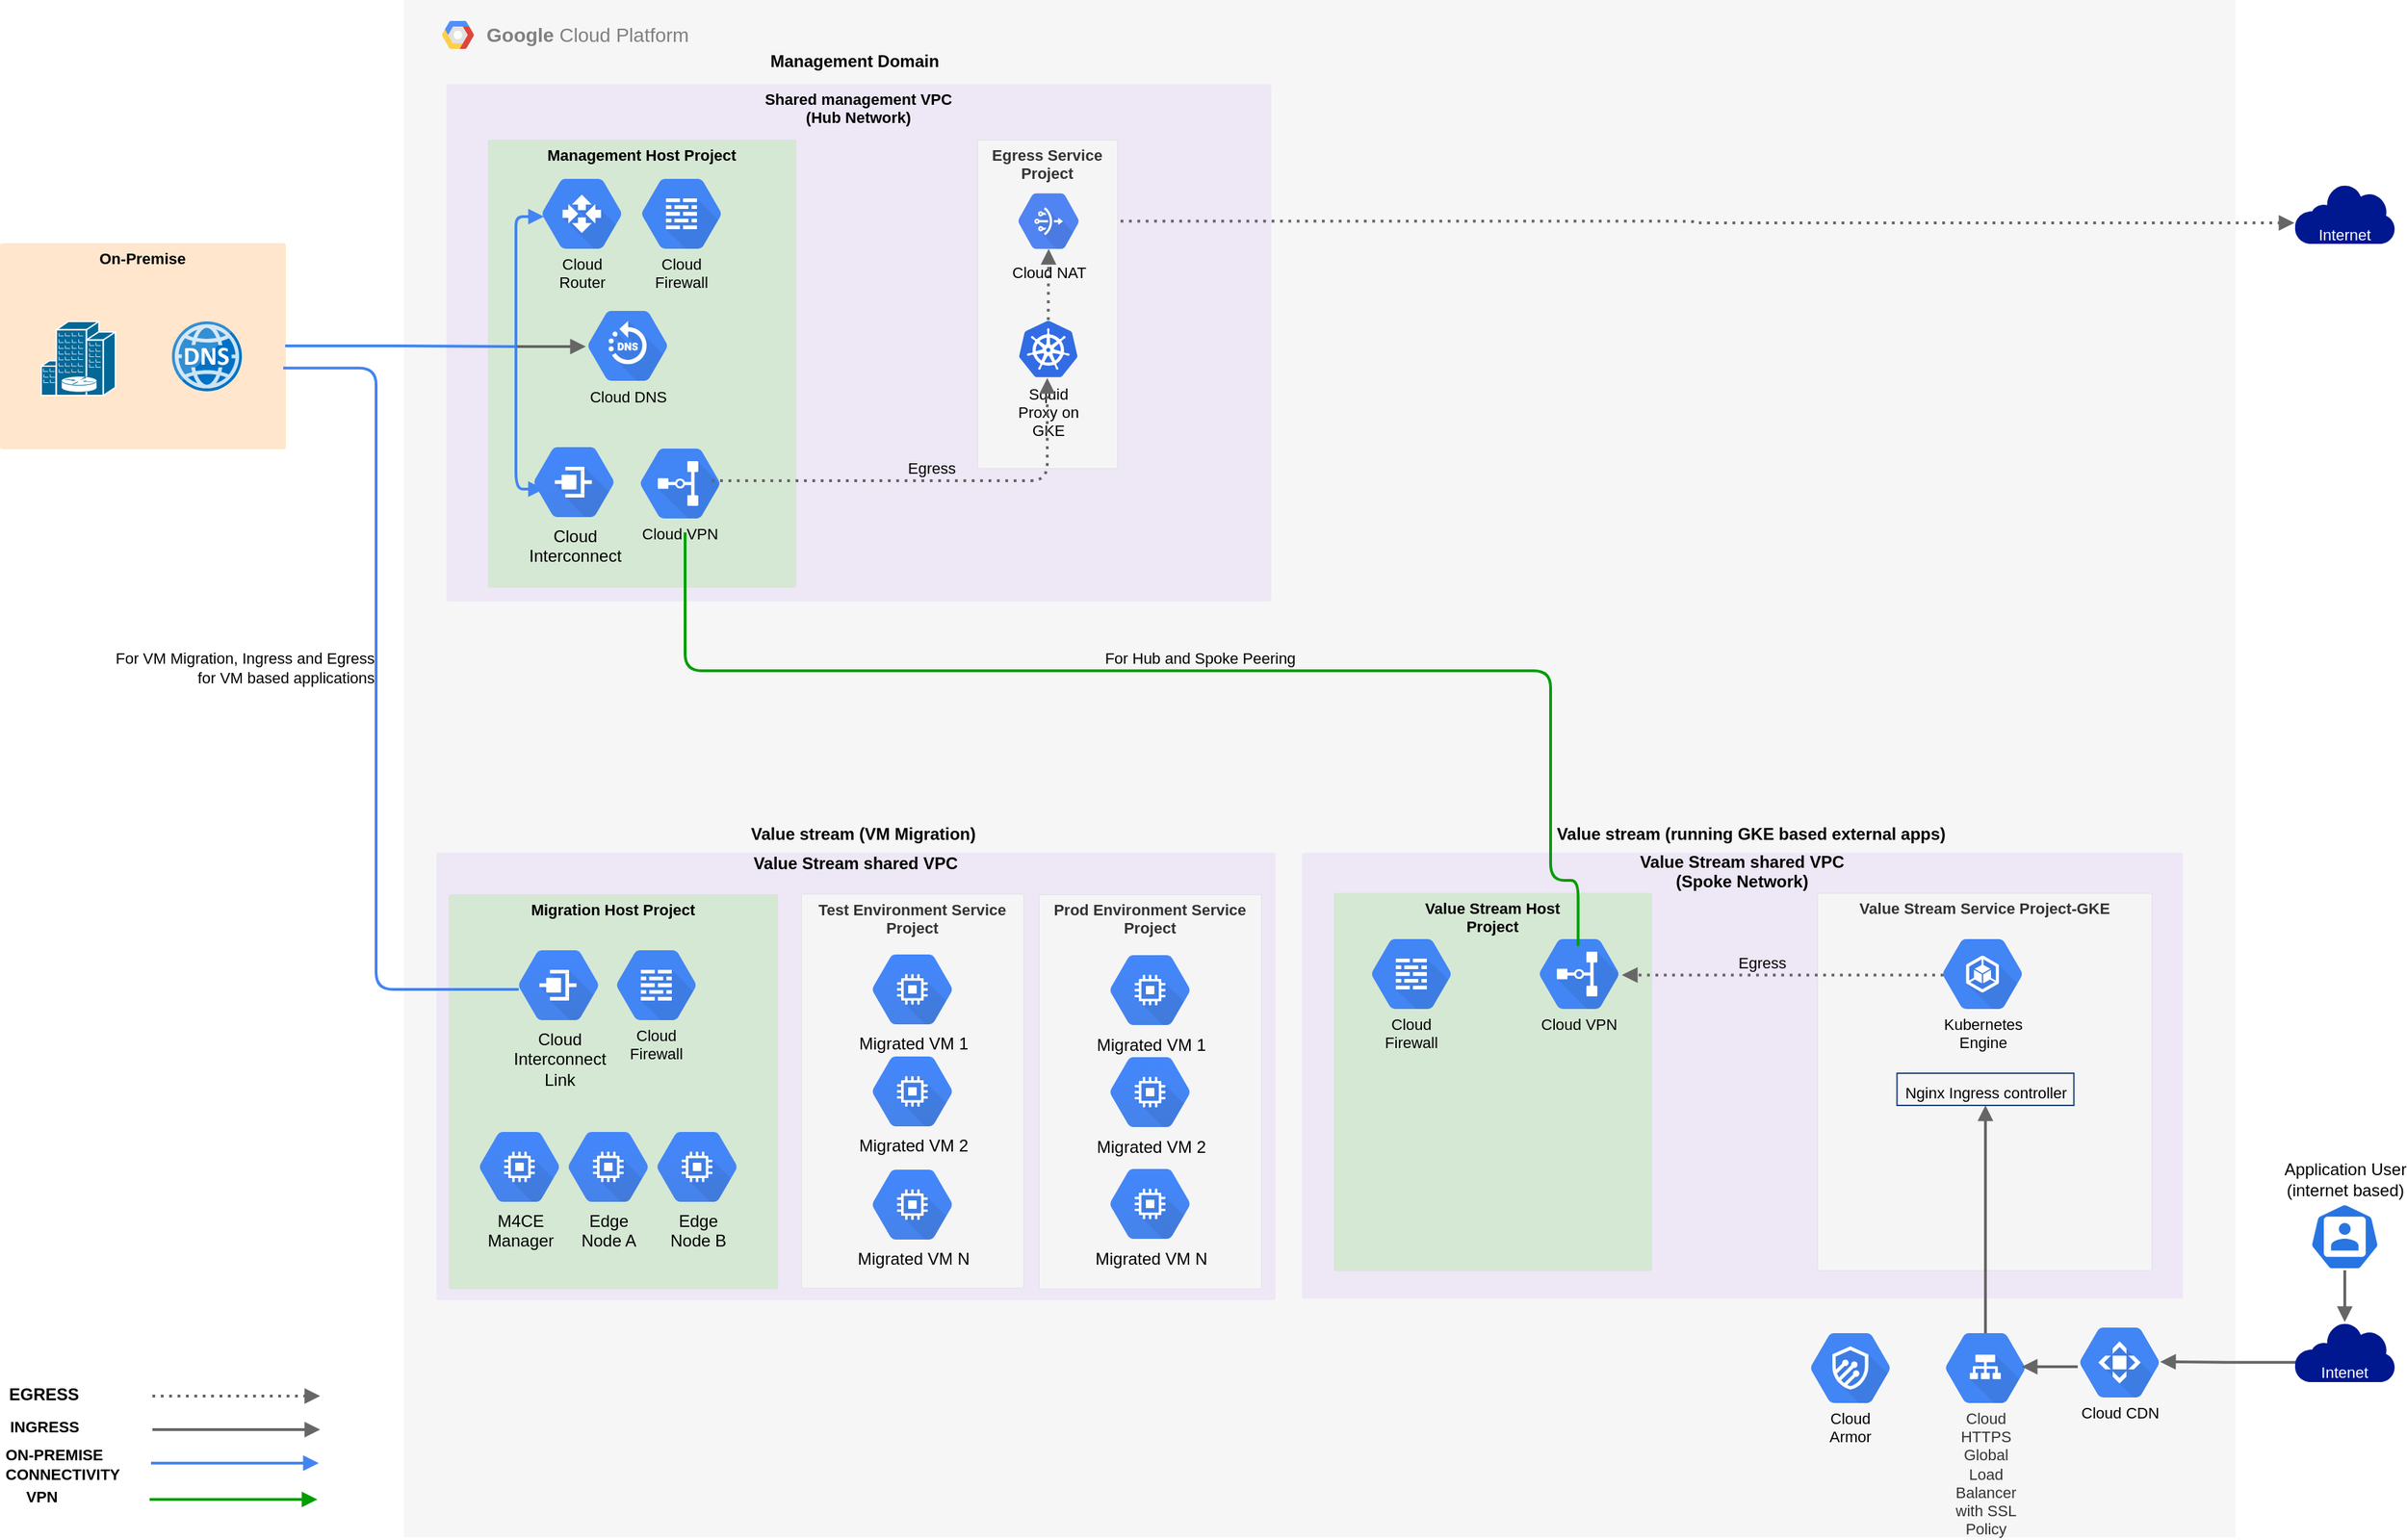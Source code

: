 <mxfile version="13.0.1" type="device" pages="3"><diagram id="f106602c-feb2-e66a-4537-3a34d633f6aa" name="Network Overview"><mxGraphModel dx="2844" dy="1664" grid="1" gridSize="10" guides="1" tooltips="1" connect="1" arrows="1" fold="1" page="1" pageScale="1" pageWidth="1169" pageHeight="827" background="#ffffff" math="0" shadow="0"><root><mxCell id="0"/><mxCell id="1" parent="0"/><mxCell id="syZgcgP3PuF8s8PlSRGv-4" value="" style="whiteSpace=wrap;html=1;verticalAlign=top;fillColor=#F6F6F6;strokeColor=none;fontColor=#333333;" parent="1" vertex="1"><mxGeometry x="330" y="70" width="1310" height="1100" as="geometry"/></mxCell><UserObject label="Shared management VPC&lt;br&gt;(Hub Network)" lucidchartObjectId="Fa0ndM-Vvlex" id="o0TTY2q35dNwxZDiQjDS-601"><mxCell style="html=1;whiteSpace=wrap;fontSize=11;fontStyle=1;align=center;spacing=0;verticalAlign=top;strokeColor=none;rounded=1;absoluteArcSize=1;arcSize=2.4;fillColor=#EDE7F6;strokeWidth=0;" parent="1" vertex="1"><mxGeometry x="360" y="130" width="590" height="370" as="geometry"/></mxCell></UserObject><UserObject label="On-Premise" lucidchartObjectId="NIZnzv1vepox" id="o0TTY2q35dNwxZDiQjDS-593"><mxCell style="html=1;whiteSpace=wrap;fontSize=11;fontStyle=1;spacing=0;verticalAlign=top;strokeColor=#d79b00;rounded=1;absoluteArcSize=1;arcSize=2.4;fillColor=#ffe6cc;strokeWidth=0;" parent="1" vertex="1"><mxGeometry x="41" y="244" width="204" height="147" as="geometry"/></mxCell></UserObject><UserObject label="Management Host Project" lucidchartObjectId="gJZnDgoTh_mZ" id="o0TTY2q35dNwxZDiQjDS-594"><mxCell style="html=1;whiteSpace=wrap;fontSize=11;fontStyle=1;spacing=0;verticalAlign=top;strokeColor=#82b366;rounded=1;absoluteArcSize=1;arcSize=2.4;fillColor=#d5e8d4;strokeWidth=0;" parent="1" vertex="1"><mxGeometry x="390" y="170" width="220" height="320" as="geometry"/></mxCell></UserObject><UserObject label="" lucidchartObjectId="81ZneLAEIWVz" id="o0TTY2q35dNwxZDiQjDS-597"><mxCell style="html=1;whiteSpace=wrap;shape=mxgraph.cisco.routers.router_in_building;fillColor=#036897;strokeColor=#ffffff;fontSize=11;spacing=0;strokeOpacity=100;" parent="1" vertex="1"><mxGeometry x="70.5" y="300" width="53" height="53" as="geometry"/></mxCell></UserObject><UserObject label="Internet" lucidchartObjectId="gU2nkea~jMCd" id="o0TTY2q35dNwxZDiQjDS-645"><mxCell style="html=1;whiteSpace=wrap;strokeColor=none;shape=mxgraph.mscae.enterprise.internet;fontSize=11;spacing=0;strokeOpacity=100;fillColor=#00188f;fontColor=#FFFFFF;verticalAlign=bottom;" parent="1" vertex="1"><mxGeometry x="1682" y="201.5" width="72" height="43" as="geometry"/></mxCell></UserObject><mxCell id="tBfCxT9yshE6S9UkCx4G-2" value="" style="aspect=fixed;html=1;points=[];align=center;image;fontSize=12;image=img/lib/mscae/DNS.svg;" parent="1" vertex="1"><mxGeometry x="164" y="300" width="50" height="50" as="geometry"/></mxCell><UserObject label="" lucidchartObjectId="0I2n~sC6tu4Y" id="syZgcgP3PuF8s8PlSRGv-8"><mxCell style="html=1;jettySize=18;fontSize=11;strokeColor=#4284F3;strokeOpacity=100;strokeWidth=2;rounded=1;arcSize=24;edgeStyle=orthogonalEdgeStyle;startArrow=none;;endArrow=none;endFill=0;;exitX=1;exitY=0.5;exitDx=0;exitDy=0;" parent="1" source="o0TTY2q35dNwxZDiQjDS-593" edge="1"><mxGeometry width="100" height="100" relative="1" as="geometry"><Array as="points"><mxPoint x="310" y="318"/><mxPoint x="310" y="318"/></Array><mxPoint x="276.979" y="602.5" as="sourcePoint"/><mxPoint x="410" y="318" as="targetPoint"/></mxGeometry></mxCell></UserObject><UserObject label="" lucidchartObjectId="0I2n~sC6tu4Y" id="syZgcgP3PuF8s8PlSRGv-9"><mxCell style="html=1;jettySize=18;fontSize=11;strokeColor=#4284F3;strokeOpacity=100;strokeWidth=2;rounded=1;arcSize=24;edgeStyle=orthogonalEdgeStyle;startArrow=none;;endArrow=block;endFill=1;;entryX=0.022;entryY=0.54;entryDx=0;entryDy=0;entryPerimeter=0;" parent="1" target="o0TTY2q35dNwxZDiQjDS-603" edge="1"><mxGeometry width="100" height="100" relative="1" as="geometry"><Array as="points"><mxPoint x="410" y="250"/><mxPoint x="410" y="199"/></Array><mxPoint x="410" y="318" as="sourcePoint"/><mxPoint x="380.52" y="220" as="targetPoint"/></mxGeometry></mxCell></UserObject><UserObject label="Cloud Router" lucidchartObjectId="55ZnLnfp-SBL" id="o0TTY2q35dNwxZDiQjDS-603"><mxCell style="html=1;whiteSpace=wrap;html=1;verticalLabelPosition=bottom;verticalAlign=top;strokeColor=none;shape=mxgraph.gcp2.cloud_router;fontSize=11;fontColor=#000000;spacing=0;strokeOpacity=100;fillOpacity=100;fillColor=#4285f4;" parent="1" vertex="1"><mxGeometry x="428.75" y="198" width="57" height="50" as="geometry"/></mxCell></UserObject><UserObject label="Cloud Firewall" lucidchartObjectId="D-ZnOIBIZtun" id="o0TTY2q35dNwxZDiQjDS-605"><mxCell style="html=1;whiteSpace=wrap;html=1;verticalLabelPosition=bottom;verticalAlign=top;strokeColor=none;shape=mxgraph.gcp2.cloud_firewall_rules;fontSize=11;fontColor=#000000;spacing=0;strokeOpacity=100;fillOpacity=100;fillColor=#4285f4;" parent="1" vertex="1"><mxGeometry x="500" y="198" width="57" height="50" as="geometry"/></mxCell></UserObject><UserObject label="Cloud DNS" lucidchartObjectId="i7Zn_93RWGFU" id="o0TTY2q35dNwxZDiQjDS-606"><mxCell style="html=1;whiteSpace=wrap;html=1;verticalLabelPosition=bottom;verticalAlign=top;strokeColor=none;shape=mxgraph.gcp2.cloud_dns;fontSize=11;fontColor=#000000;spacing=0;strokeOpacity=100;fillOpacity=100;fillColor=#4285f4;" parent="1" vertex="1"><mxGeometry x="461.5" y="292.5" width="57" height="50" as="geometry"/></mxCell></UserObject><UserObject label="Cloud VPN" lucidchartObjectId="Iu0napPjk.GI" id="o0TTY2q35dNwxZDiQjDS-613"><mxCell style="html=1;whiteSpace=wrap;html=1;verticalLabelPosition=bottom;verticalAlign=top;strokeColor=none;shape=mxgraph.gcp2.cloud_vpn;fontSize=11;fontColor=#000000;spacing=0;strokeOpacity=100;fillOpacity=100;fillColor=#4285f4;" parent="1" vertex="1"><mxGeometry x="499" y="391" width="57" height="50" as="geometry"/></mxCell></UserObject><mxCell id="syZgcgP3PuF8s8PlSRGv-7" value="Cloud &lt;br&gt;Interconnect" style="shape=mxgraph.gcp.networking.cloud_interconnect;html=1;fillColor=#4387FD;gradientColor=#4683EA;strokeColor=none;verticalLabelPosition=bottom;verticalAlign=top;align=center;" parent="1" vertex="1"><mxGeometry x="423" y="390" width="57" height="50" as="geometry"/></mxCell><UserObject label="" lucidchartObjectId="0I2n~sC6tu4Y" id="syZgcgP3PuF8s8PlSRGv-10"><mxCell style="html=1;jettySize=18;fontSize=11;strokeColor=#666666;strokeOpacity=100;strokeWidth=2;rounded=1;arcSize=24;edgeStyle=orthogonalEdgeStyle;startArrow=none;;endArrow=block;endFill=1;;" parent="1" edge="1"><mxGeometry width="100" height="100" relative="1" as="geometry"><Array as="points"><mxPoint x="410" y="318"/></Array><mxPoint x="410" y="318" as="sourcePoint"/><mxPoint x="460" y="318" as="targetPoint"/></mxGeometry></mxCell></UserObject><UserObject label="" lucidchartObjectId="0I2n~sC6tu4Y" id="syZgcgP3PuF8s8PlSRGv-11"><mxCell style="html=1;jettySize=18;fontSize=11;strokeColor=#4284F3;strokeOpacity=100;strokeWidth=2;rounded=1;arcSize=24;edgeStyle=orthogonalEdgeStyle;startArrow=none;;endArrow=block;endFill=1;;" parent="1" edge="1"><mxGeometry width="100" height="100" relative="1" as="geometry"><Array as="points"><mxPoint x="410" y="420"/><mxPoint x="430" y="420"/></Array><mxPoint x="410" y="318" as="sourcePoint"/><mxPoint x="430" y="420" as="targetPoint"/></mxGeometry></mxCell></UserObject><UserObject label="" lucidchartObjectId="UH1nmnZzUu64" id="syZgcgP3PuF8s8PlSRGv-35"><mxCell style="html=1;jettySize=18;fontSize=11;strokeColor=#666666;strokeOpacity=100;strokeWidth=2;rounded=1;arcSize=24;edgeStyle=orthogonalEdgeStyle;startArrow=none;;endArrow=block;endFill=1;;entryX=0;entryY=0.651;entryDx=0;entryDy=0;entryPerimeter=0;exitX=0.825;exitY=0.5;exitDx=0;exitDy=0;exitPerimeter=0;dashed=1;dashPattern=1 2;" parent="1" source="tBfCxT9yshE6S9UkCx4G-3" target="o0TTY2q35dNwxZDiQjDS-645" edge="1"><mxGeometry width="100" height="100" relative="1" as="geometry"><Array as="points"/><mxPoint x="1280" y="542" as="sourcePoint"/><mxPoint x="1290" y="432" as="targetPoint"/></mxGeometry></mxCell></UserObject><UserObject label="&lt;span style=&quot;font-weight: bold ; text-align: center&quot;&gt;Value Stream shared VPC &lt;/span&gt;&lt;span style=&quot;font-size: 13px ; color: #000000 ; font-weight: bold ; text-align: center&quot;&gt; &lt;/span&gt;" lucidchartObjectId="tLZneYrez~-m" id="mqMrMCR_rU5f5MHeK8B8-46"><mxCell style="html=1;whiteSpace=wrap;overflow=width;html=1;spacing=0;verticalAlign=top;strokeColor=none;rounded=1;absoluteArcSize=1;arcSize=2.4;fillColor=#EDE7F6;strokeWidth=0;" parent="1" vertex="1"><mxGeometry x="353" y="680" width="600" height="320" as="geometry"/></mxCell></UserObject><mxCell id="mqMrMCR_rU5f5MHeK8B8-58" value="Value stream (VM Migration)" style="text;html=1;align=center;verticalAlign=middle;resizable=0;points=[];autosize=1;fontStyle=1" parent="1" vertex="1"><mxGeometry x="568" y="657" width="180" height="20" as="geometry"/></mxCell><mxCell id="syZgcgP3PuF8s8PlSRGv-22" value="" style="group" parent="1" vertex="1" connectable="0"><mxGeometry x="362" y="710" width="235" height="282" as="geometry"/></mxCell><UserObject label="Migration Host Project" lucidchartObjectId="Ce0nrbkRSO1j" id="mqMrMCR_rU5f5MHeK8B8-45"><mxCell style="html=1;whiteSpace=wrap;fontSize=11;fontStyle=1;spacing=0;verticalAlign=top;strokeColor=#82b366;rounded=1;absoluteArcSize=1;arcSize=2.4;fillColor=#d5e8d4;strokeWidth=0;" parent="syZgcgP3PuF8s8PlSRGv-22" vertex="1"><mxGeometry width="235" height="282" as="geometry"/></mxCell></UserObject><UserObject label="Cloud Firewall" lucidchartObjectId="ni0nbdJOFHm." id="mqMrMCR_rU5f5MHeK8B8-47"><mxCell style="html=1;whiteSpace=wrap;html=1;verticalLabelPosition=bottom;verticalAlign=top;strokeColor=none;shape=mxgraph.gcp2.cloud_firewall_rules;fontSize=11;fontColor=#000000;spacing=0;strokeOpacity=100;fillOpacity=100;fillColor=#4285f4;" parent="syZgcgP3PuF8s8PlSRGv-22" vertex="1"><mxGeometry x="120" y="40" width="57" height="50" as="geometry"/></mxCell></UserObject><mxCell id="syZgcgP3PuF8s8PlSRGv-13" value="Cloud &lt;br&gt;Interconnect&lt;br&gt;Link" style="shape=mxgraph.gcp.networking.cloud_interconnect;html=1;fillColor=#4387FD;gradientColor=#4683EA;strokeColor=none;verticalLabelPosition=bottom;verticalAlign=top;align=center;" parent="syZgcgP3PuF8s8PlSRGv-22" vertex="1"><mxGeometry x="50" y="40" width="57" height="50" as="geometry"/></mxCell><mxCell id="syZgcgP3PuF8s8PlSRGv-14" value="M4CE&lt;br&gt;Manager" style="shape=mxgraph.gcp.compute.compute_engine;html=1;fillColor=#4387FD;gradientColor=#4683EA;strokeColor=none;verticalLabelPosition=bottom;verticalAlign=top;align=center;" parent="syZgcgP3PuF8s8PlSRGv-22" vertex="1"><mxGeometry x="22" y="170" width="57" height="50" as="geometry"/></mxCell><mxCell id="syZgcgP3PuF8s8PlSRGv-15" value="Edge&lt;br&gt;Node A" style="shape=mxgraph.gcp.compute.compute_engine;html=1;fillColor=#4387FD;gradientColor=#4683EA;strokeColor=none;verticalLabelPosition=bottom;verticalAlign=top;align=center;" parent="syZgcgP3PuF8s8PlSRGv-22" vertex="1"><mxGeometry x="85.5" y="170" width="57" height="50" as="geometry"/></mxCell><mxCell id="syZgcgP3PuF8s8PlSRGv-16" value="Edge&lt;br&gt;Node B" style="shape=mxgraph.gcp.compute.compute_engine;html=1;fillColor=#4387FD;gradientColor=#4683EA;strokeColor=none;verticalLabelPosition=bottom;verticalAlign=top;align=center;" parent="syZgcgP3PuF8s8PlSRGv-22" vertex="1"><mxGeometry x="149" y="170" width="57" height="50" as="geometry"/></mxCell><UserObject label="For VM Migration, Ingress and Egress&lt;br&gt;for VM based applications" lucidchartObjectId="ft0ntt0pxwl6" id="syZgcgP3PuF8s8PlSRGv-17"><mxCell style="html=1;jettySize=18;fontSize=11;strokeColor=#4284F3;strokeOpacity=100;strokeWidth=2;rounded=1;arcSize=24;edgeStyle=orthogonalEdgeStyle;startArrow=none;;endArrow=none;;entryX=0;entryY=0.56;entryDx=0;entryDy=0;entryPerimeter=0;exitX=0.993;exitY=0.608;exitDx=0;exitDy=0;exitPerimeter=0;labelBackgroundColor=none;labelPosition=left;verticalLabelPosition=middle;align=right;verticalAlign=middle;" parent="1" source="o0TTY2q35dNwxZDiQjDS-593" target="syZgcgP3PuF8s8PlSRGv-13" edge="1"><mxGeometry x="-0.08" width="100" height="100" relative="1" as="geometry"><Array as="points"><mxPoint x="310" y="333"/><mxPoint x="310" y="778"/></Array><mxPoint x="290" y="450" as="sourcePoint"/><mxPoint x="-245.5" y="753" as="targetPoint"/><mxPoint y="-1" as="offset"/></mxGeometry></mxCell></UserObject><mxCell id="syZgcgP3PuF8s8PlSRGv-26" value="" style="group" parent="1" vertex="1" connectable="0"><mxGeometry x="614" y="709.5" width="159" height="282" as="geometry"/></mxCell><UserObject label="Test Environment Service Project" lucidchartObjectId="Ce0nrbkRSO1j" id="mqMrMCR_rU5f5MHeK8B8-59"><mxCell style="html=1;whiteSpace=wrap;fontSize=11;fontStyle=1;spacing=0;verticalAlign=top;strokeColor=#666666;rounded=1;absoluteArcSize=1;arcSize=2.4;fillColor=#f5f5f5;strokeWidth=0;fontColor=#333333;" parent="syZgcgP3PuF8s8PlSRGv-26" vertex="1"><mxGeometry width="159" height="282" as="geometry"/></mxCell></UserObject><mxCell id="syZgcgP3PuF8s8PlSRGv-23" value="Migrated VM 1" style="shape=mxgraph.gcp.compute.compute_engine;html=1;fillColor=#4387FD;gradientColor=#4683EA;strokeColor=none;verticalLabelPosition=bottom;verticalAlign=top;align=center;" parent="syZgcgP3PuF8s8PlSRGv-26" vertex="1"><mxGeometry x="51" y="43.5" width="57" height="50" as="geometry"/></mxCell><mxCell id="syZgcgP3PuF8s8PlSRGv-24" value="Migrated VM 2" style="shape=mxgraph.gcp.compute.compute_engine;html=1;fillColor=#4387FD;gradientColor=#4683EA;strokeColor=none;verticalLabelPosition=bottom;verticalAlign=top;align=center;" parent="syZgcgP3PuF8s8PlSRGv-26" vertex="1"><mxGeometry x="51" y="116.5" width="57" height="50" as="geometry"/></mxCell><mxCell id="syZgcgP3PuF8s8PlSRGv-25" value="Migrated VM N" style="shape=mxgraph.gcp.compute.compute_engine;html=1;fillColor=#4387FD;gradientColor=#4683EA;strokeColor=none;verticalLabelPosition=bottom;verticalAlign=top;align=center;" parent="syZgcgP3PuF8s8PlSRGv-26" vertex="1"><mxGeometry x="51" y="197.5" width="57" height="50" as="geometry"/></mxCell><mxCell id="syZgcgP3PuF8s8PlSRGv-27" value="" style="group" parent="1" vertex="1" connectable="0"><mxGeometry x="784" y="710" width="159" height="282" as="geometry"/></mxCell><UserObject label="Prod Environment Service Project" lucidchartObjectId="Ce0nrbkRSO1j" id="syZgcgP3PuF8s8PlSRGv-28"><mxCell style="html=1;whiteSpace=wrap;fontSize=11;fontStyle=1;spacing=0;verticalAlign=top;strokeColor=#666666;rounded=1;absoluteArcSize=1;arcSize=2.4;fillColor=#f5f5f5;strokeWidth=0;fontColor=#333333;" parent="syZgcgP3PuF8s8PlSRGv-27" vertex="1"><mxGeometry width="159" height="282" as="geometry"/></mxCell></UserObject><mxCell id="syZgcgP3PuF8s8PlSRGv-29" value="Migrated VM 1" style="shape=mxgraph.gcp.compute.compute_engine;html=1;fillColor=#4387FD;gradientColor=#4683EA;strokeColor=none;verticalLabelPosition=bottom;verticalAlign=top;align=center;" parent="syZgcgP3PuF8s8PlSRGv-27" vertex="1"><mxGeometry x="51" y="43.5" width="57" height="50" as="geometry"/></mxCell><mxCell id="syZgcgP3PuF8s8PlSRGv-30" value="Migrated VM 2" style="shape=mxgraph.gcp.compute.compute_engine;html=1;fillColor=#4387FD;gradientColor=#4683EA;strokeColor=none;verticalLabelPosition=bottom;verticalAlign=top;align=center;" parent="syZgcgP3PuF8s8PlSRGv-27" vertex="1"><mxGeometry x="51" y="116.5" width="57" height="50" as="geometry"/></mxCell><mxCell id="syZgcgP3PuF8s8PlSRGv-31" value="Migrated VM N" style="shape=mxgraph.gcp.compute.compute_engine;html=1;fillColor=#4387FD;gradientColor=#4683EA;strokeColor=none;verticalLabelPosition=bottom;verticalAlign=top;align=center;" parent="syZgcgP3PuF8s8PlSRGv-27" vertex="1"><mxGeometry x="51" y="196.5" width="57" height="50" as="geometry"/></mxCell><UserObject label="&lt;span style=&quot;font-weight: bold ; text-align: center&quot;&gt;Value Stream shared VPC&lt;br&gt;(Spoke Network)&lt;br&gt;&lt;/span&gt;" lucidchartObjectId="tLZneYrez~-m" id="o0TTY2q35dNwxZDiQjDS-595"><mxCell style="html=1;whiteSpace=wrap;overflow=width;html=1;spacing=0;verticalAlign=top;strokeColor=none;rounded=1;absoluteArcSize=1;arcSize=2.4;fillColor=#EDE7F6;strokeWidth=0;" parent="1" vertex="1"><mxGeometry x="972" y="680" width="630" height="319" as="geometry"/></mxCell></UserObject><UserObject label="Value Stream Host&lt;br&gt;Project" lucidchartObjectId="Ce0nrbkRSO1j" id="o0TTY2q35dNwxZDiQjDS-592"><mxCell style="html=1;whiteSpace=wrap;fontSize=11;fontStyle=1;spacing=0;verticalAlign=top;strokeColor=#82b366;rounded=1;absoluteArcSize=1;arcSize=2.4;fillColor=#d5e8d4;strokeWidth=0;" parent="1" vertex="1"><mxGeometry x="995" y="709" width="227" height="270" as="geometry"/></mxCell></UserObject><UserObject label="Cloud Firewall" lucidchartObjectId="ni0nbdJOFHm." id="o0TTY2q35dNwxZDiQjDS-608"><mxCell style="html=1;whiteSpace=wrap;html=1;verticalLabelPosition=bottom;verticalAlign=top;strokeColor=none;shape=mxgraph.gcp2.cloud_firewall_rules;fontSize=11;fontColor=#000000;spacing=0;strokeOpacity=100;fillOpacity=100;fillColor=#4285f4;" parent="1" vertex="1"><mxGeometry x="1022" y="742" width="57" height="50" as="geometry"/></mxCell></UserObject><UserObject label="Cloud VPN" lucidchartObjectId="ps0nZj-IMme." id="o0TTY2q35dNwxZDiQjDS-649"><mxCell style="html=1;whiteSpace=wrap;html=1;verticalLabelPosition=bottom;verticalAlign=top;strokeColor=none;shape=mxgraph.gcp2.cloud_vpn;fontSize=11;fontColor=#000000;spacing=0;strokeOpacity=100;fillOpacity=100;fillColor=#4285f4;" parent="1" vertex="1"><mxGeometry x="1142" y="742" width="57" height="50" as="geometry"/></mxCell></UserObject><mxCell id="mqMrMCR_rU5f5MHeK8B8-4" value="Value stream (running GKE based external apps)" style="text;html=1;align=center;verticalAlign=middle;resizable=0;points=[];autosize=1;fontStyle=1" parent="1" vertex="1"><mxGeometry x="1148" y="657" width="290" height="20" as="geometry"/></mxCell><UserObject label="Value Stream Service Project-GKE" lucidchartObjectId="Ce0nrbkRSO1j" id="mqMrMCR_rU5f5MHeK8B8-6"><mxCell style="html=1;whiteSpace=wrap;fontSize=11;fontStyle=1;spacing=0;verticalAlign=top;strokeColor=#666666;rounded=1;absoluteArcSize=1;arcSize=2.4;fillColor=#f5f5f5;strokeWidth=0;fontColor=#333333;" parent="1" vertex="1"><mxGeometry x="1340.75" y="709" width="239" height="270" as="geometry"/></mxCell></UserObject><UserObject label="" lucidchartObjectId="0I2n~sC6tu4Y" id="o0TTY2q35dNwxZDiQjDS-641"><mxCell style="html=1;jettySize=18;fontSize=11;strokeColor=#666666;strokeOpacity=100;strokeWidth=2;rounded=1;arcSize=24;edgeStyle=orthogonalEdgeStyle;startArrow=none;;endArrow=block;endFill=1;;entryX=0.5;entryY=1;entryDx=0;entryDy=0;" parent="1" target="o0TTY2q35dNwxZDiQjDS-660" edge="1"><mxGeometry width="100" height="100" relative="1" as="geometry"><Array as="points"><mxPoint x="1461" y="1060"/></Array><mxPoint x="1461" y="1060" as="sourcePoint"/></mxGeometry></mxCell></UserObject><UserObject label="Kubernetes Engine" lucidchartObjectId="ON1nRLfsgUzn" id="o0TTY2q35dNwxZDiQjDS-622"><mxCell style="html=1;whiteSpace=wrap;html=1;verticalLabelPosition=bottom;verticalAlign=top;strokeColor=none;shape=mxgraph.gcp2.container_engine;fontSize=11;fontColor=#000000;spacing=0;strokeOpacity=100;fillOpacity=100;fillColor=#4285f4;" parent="1" vertex="1"><mxGeometry x="1430.5" y="742" width="57" height="50" as="geometry"/></mxCell></UserObject><UserObject label="&lt;font style=&quot;font-size: 11px&quot;&gt;Nginx Ingress controller&lt;/font&gt;&lt;font style=&quot;font-size: 15px&quot;&gt;  &lt;/font&gt;" lucidchartObjectId="iYao5pd_KYf7" id="o0TTY2q35dNwxZDiQjDS-660"><mxCell style="html=1;whiteSpace=wrap;;fontSize=16;fontColor=#000000;spacing=3;strokeColor=#21437a;fillOpacity=100;fillColor=none;" parent="1" vertex="1"><mxGeometry x="1397.75" y="838" width="126.5" height="23" as="geometry"/></mxCell></UserObject><UserObject label="For Hub and Spoke Peering" lucidchartObjectId="ft0ntt0pxwl6" id="o0TTY2q35dNwxZDiQjDS-611"><mxCell style="html=1;jettySize=18;fontSize=11;strokeColor=#009E00;strokeOpacity=100;strokeWidth=2;rounded=1;arcSize=24;edgeStyle=orthogonalEdgeStyle;startArrow=none;;endArrow=none;;exitX=0.491;exitY=1.2;exitDx=0;exitDy=0;exitPerimeter=0;entryX=0.486;entryY=0.098;entryDx=0;entryDy=0;entryPerimeter=0;labelBackgroundColor=none;labelPosition=center;verticalLabelPosition=top;align=center;verticalAlign=bottom;" parent="1" target="o0TTY2q35dNwxZDiQjDS-649" edge="1"><mxGeometry width="100" height="100" relative="1" as="geometry"><Array as="points"><mxPoint x="531" y="550"/><mxPoint x="1150" y="550"/><mxPoint x="1150" y="700"/><mxPoint x="1170" y="700"/></Array><mxPoint x="530.987" y="451" as="sourcePoint"/><mxPoint x="1259.194" y="743.6" as="targetPoint"/></mxGeometry></mxCell></UserObject><UserObject label="Egress" lucidchartObjectId="wU2nhN-Thomc" id="o0TTY2q35dNwxZDiQjDS-646"><mxCell style="html=1;jettySize=18;fontSize=11;strokeColor=#666666;strokeOpacity=100;dashed=1;dashPattern=1 2;strokeWidth=2;rounded=1;arcSize=24;edgeStyle=orthogonalEdgeStyle;startArrow=none;;endArrow=block;endFill=1;;exitX=0.026;exitY=0.476;exitDx=0;exitDy=0;exitPerimeter=0;entryX=0.912;entryY=0.21;entryDx=0;entryDy=0;entryPerimeter=0;labelBackgroundColor=none;labelPosition=center;verticalLabelPosition=top;align=center;verticalAlign=bottom;" parent="1" edge="1"><mxGeometry x="0.131" width="100" height="100" relative="1" as="geometry"><Array as="points"><mxPoint x="1411" y="768"/><mxPoint x="1411" y="768"/></Array><mxPoint x="1430.982" y="767.8" as="sourcePoint"/><mxPoint x="1201.024" y="767.7" as="targetPoint"/><mxPoint as="offset"/></mxGeometry></mxCell></UserObject><UserObject label="Egress Service Project" lucidchartObjectId="Ce0nrbkRSO1j" id="syZgcgP3PuF8s8PlSRGv-5"><mxCell style="html=1;whiteSpace=wrap;fontSize=11;fontStyle=1;spacing=0;verticalAlign=top;strokeColor=#666666;rounded=1;absoluteArcSize=1;arcSize=2.4;fillColor=#f5f5f5;strokeWidth=0;fontColor=#333333;" parent="1" vertex="1"><mxGeometry x="740" y="170" width="100" height="235" as="geometry"/></mxCell></UserObject><UserObject label="Squid Proxy on GKE" lucidchartObjectId="qK2nnt1761IC" id="o0TTY2q35dNwxZDiQjDS-643"><mxCell style="html=1;whiteSpace=wrap;aspect=fixed;html=1;align=center;image;image=img/lib/mscae/Kubernetes.svg;fontSize=11;spacing=0;strokeOpacity=100;fillColor=#326ce5;labelBackgroundColor=none;" parent="1" vertex="1"><mxGeometry x="770" y="299" width="41.5" height="41.5" as="geometry"/></mxCell></UserObject><UserObject label="" lucidchartObjectId="EU2nJi-3p2ki" id="o0TTY2q35dNwxZDiQjDS-647"><mxCell style="html=1;jettySize=18;fontSize=11;strokeColor=#666666;strokeOpacity=100;dashed=1;dashPattern=1 2;strokeWidth=2;rounded=1;arcSize=24;edgeStyle=orthogonalEdgeStyle;startArrow=none;;endArrow=block;endFill=1;;exitX=0.5;exitY=0;entryX=0.5;entryY=0.84;entryDx=0;entryDy=0;entryPerimeter=0;exitDx=0;exitDy=0;" parent="1" source="o0TTY2q35dNwxZDiQjDS-643" target="tBfCxT9yshE6S9UkCx4G-3" edge="1"><mxGeometry width="100" height="100" relative="1" as="geometry"><Array as="points"/><mxPoint x="707.5" y="253.5" as="targetPoint"/></mxGeometry></mxCell></UserObject><mxCell id="tBfCxT9yshE6S9UkCx4G-3" value="&lt;font color=&quot;#000000&quot;&gt;Cloud NAT&lt;/font&gt;" style="html=1;fillColor=#5184F3;strokeColor=none;verticalAlign=top;labelPosition=center;verticalLabelPosition=bottom;align=center;spacingTop=-6;fontSize=11;fontStyle=0;fontColor=#999999;shape=mxgraph.gcp2.hexIcon;prIcon=cloud_nat" parent="1" vertex="1"><mxGeometry x="758" y="199" width="66" height="58.5" as="geometry"/></mxCell><UserObject label="Egress" lucidchartObjectId="wU2nhN-Thomc" id="syZgcgP3PuF8s8PlSRGv-21"><mxCell style="html=1;jettySize=18;fontSize=11;strokeColor=#666666;strokeOpacity=100;dashed=1;dashPattern=1 2;strokeWidth=2;rounded=1;arcSize=24;edgeStyle=orthogonalEdgeStyle;startArrow=none;;endArrow=block;endFill=1;;exitX=0.895;exitY=0.46;exitDx=0;exitDy=0;exitPerimeter=0;labelBackgroundColor=none;labelPosition=center;verticalLabelPosition=top;align=center;verticalAlign=bottom;" parent="1" source="o0TTY2q35dNwxZDiQjDS-613" target="o0TTY2q35dNwxZDiQjDS-643" edge="1"><mxGeometry width="100" height="100" relative="1" as="geometry"><Array as="points"><mxPoint x="790" y="414"/></Array><mxPoint x="790" y="460" as="sourcePoint"/><mxPoint x="979.5" y="451" as="targetPoint"/></mxGeometry></mxCell></UserObject><mxCell id="YxA6Ydsdyr4BD0XYamCv-1" value="" style="group" vertex="1" connectable="0" parent="1"><mxGeometry x="377" y="80" width="180" height="35" as="geometry"/></mxCell><mxCell id="YxA6Ydsdyr4BD0XYamCv-2" value="" style="group" vertex="1" connectable="0" parent="YxA6Ydsdyr4BD0XYamCv-1"><mxGeometry width="180" height="35" as="geometry"/></mxCell><mxCell id="YxA6Ydsdyr4BD0XYamCv-3" value="" style="shape=mxgraph.gcp2.google_cloud_platform;fillColor=#F6F6F6;strokeColor=none;shadow=0;gradientColor=none;" vertex="1" parent="YxA6Ydsdyr4BD0XYamCv-2"><mxGeometry x="-20" y="5" width="23" height="20" as="geometry"><mxPoint x="20" y="10" as="offset"/></mxGeometry></mxCell><mxCell id="YxA6Ydsdyr4BD0XYamCv-4" value="&lt;font color=&quot;#808080&quot;&gt;&lt;b style=&quot;font-family: &amp;#34;helvetica&amp;#34; ; font-size: 14px ; font-style: normal ; letter-spacing: normal ; text-align: left ; text-indent: 0px ; text-transform: none ; word-spacing: 0px&quot;&gt;Google&amp;nbsp;&lt;/b&gt;&lt;span style=&quot;font-family: &amp;#34;helvetica&amp;#34; ; font-size: 14px ; font-style: normal ; font-weight: 400 ; letter-spacing: normal ; text-align: left ; text-indent: 0px ; text-transform: none ; word-spacing: 0px ; float: none ; display: inline&quot;&gt;Cloud Platform&lt;/span&gt;&lt;/font&gt;" style="text;whiteSpace=wrap;html=1;" vertex="1" parent="YxA6Ydsdyr4BD0XYamCv-2"><mxGeometry x="10" width="170" height="30" as="geometry"/></mxCell><mxCell id="YxA6Ydsdyr4BD0XYamCv-6" value="&lt;!--StartFragment--&gt;&lt;b style=&quot;font-family: Helvetica; font-size: 12px; font-style: normal; font-variant-ligatures: normal; font-variant-caps: normal; letter-spacing: normal; orphans: 2; text-align: center; text-indent: 0px; text-transform: none; widows: 2; word-spacing: 0px; -webkit-text-stroke-width: 0px; text-decoration-style: initial; text-decoration-color: initial;&quot;&gt;Management Domain&lt;/b&gt;&lt;!--EndFragment--&gt;" style="text;whiteSpace=wrap;html=1;" vertex="1" parent="1"><mxGeometry x="590" y="100" width="150" height="30" as="geometry"/></mxCell><UserObject label="Cloud CDN" lucidchartObjectId="ot1n8JzY35hW" id="o0TTY2q35dNwxZDiQjDS-616"><mxCell style="html=1;whiteSpace=wrap;html=1;verticalLabelPosition=bottom;verticalAlign=top;strokeColor=none;shape=mxgraph.gcp2.cloud_cdn;fontSize=11;fontColor=#000000;spacing=0;strokeOpacity=100;fillOpacity=100;fillColor=#4285f4;" parent="1" vertex="1"><mxGeometry x="1528.5" y="1020" width="57" height="50" as="geometry"/></mxCell></UserObject><UserObject label="Cloud Armor" lucidchartObjectId="Dx1nFvyYaObl" id="o0TTY2q35dNwxZDiQjDS-617"><mxCell style="html=1;whiteSpace=wrap;html=1;verticalLabelPosition=bottom;verticalAlign=top;strokeColor=none;shape=mxgraph.gcp2.cloud_armor;fontSize=11;fontColor=#000000;spacing=0;strokeOpacity=100;fillOpacity=100;fillColor=#4285f4;" parent="1" vertex="1"><mxGeometry x="1336" y="1024" width="57" height="50" as="geometry"/></mxCell></UserObject><UserObject label="Cloud HTTPS Global Load Balancer with SSL Policy" lucidchartObjectId="2G1n0yIi9Crh" id="o0TTY2q35dNwxZDiQjDS-620"><mxCell style="html=1;whiteSpace=wrap;html=1;verticalLabelPosition=bottom;verticalAlign=top;strokeColor=none;shape=mxgraph.gcp2.cloud_load_balancing;fontSize=11;fontColor=#333333;spacing=0;strokeOpacity=100;fillOpacity=100;fillColor=#4285f4;" parent="1" vertex="1"><mxGeometry x="1432.5" y="1024" width="57" height="50" as="geometry"/></mxCell></UserObject><UserObject label="" lucidchartObjectId="UH1nmnZzUu64" id="o0TTY2q35dNwxZDiQjDS-621"><mxCell style="html=1;jettySize=18;fontSize=11;strokeColor=#666666;strokeOpacity=100;strokeWidth=2;rounded=1;arcSize=24;edgeStyle=orthogonalEdgeStyle;startArrow=none;;endArrow=block;endFill=1;;exitX=-0.026;exitY=0.56;exitPerimeter=0;entryX=0.956;entryY=0.48;entryDx=0;entryDy=0;entryPerimeter=0;exitDx=0;exitDy=0;" parent="1" source="o0TTY2q35dNwxZDiQjDS-616" target="o0TTY2q35dNwxZDiQjDS-620" edge="1"><mxGeometry width="100" height="100" relative="1" as="geometry"><Array as="points"/><mxPoint x="1628" y="1050" as="targetPoint"/></mxGeometry></mxCell></UserObject><UserObject label="" lucidchartObjectId="~61nXmcpepD-" id="o0TTY2q35dNwxZDiQjDS-636"><mxCell style="html=1;jettySize=18;fontSize=11;strokeColor=#666666;strokeOpacity=100;strokeWidth=2;rounded=1;arcSize=24;edgeStyle=orthogonalEdgeStyle;startArrow=none;;endArrow=block;endFill=1;;entryX=1.008;entryY=0.489;entryDx=0;entryDy=0;entryPerimeter=0;exitX=0.028;exitY=0.672;exitDx=0;exitDy=0;exitPerimeter=0;" parent="1" edge="1" target="o0TTY2q35dNwxZDiQjDS-616" source="o0TTY2q35dNwxZDiQjDS-659"><mxGeometry width="100" height="100" relative="1" as="geometry"><Array as="points"/><mxPoint x="1721" y="1014" as="sourcePoint"/><mxPoint x="1721" y="916" as="targetPoint"/></mxGeometry></mxCell></UserObject><UserObject label="&lt;font color=&quot;#ffffff&quot;&gt;Intenet&lt;/font&gt;" lucidchartObjectId="Qn3nnmQ071fv" id="o0TTY2q35dNwxZDiQjDS-659"><mxCell style="html=1;whiteSpace=wrap;strokeColor=none;shape=mxgraph.mscae.enterprise.internet;fontSize=11;spacing=0;strokeOpacity=100;fillColor=#00188f;verticalAlign=bottom;" parent="1" vertex="1"><mxGeometry x="1682" y="1016" width="72" height="43" as="geometry"/></mxCell></UserObject><mxCell id="syZgcgP3PuF8s8PlSRGv-1" value="Application User&lt;br&gt;(internet based)" style="html=1;dashed=0;whitespace=wrap;fillColor=#2875E2;strokeColor=#ffffff;points=[[0.005,0.63,0],[0.1,0.2,0],[0.9,0.2,0],[0.5,0,0],[0.995,0.63,0],[0.72,0.99,0],[0.5,1,0],[0.28,0.99,0]];shape=mxgraph.kubernetes.icon;prIcon=user;horizontal=1;verticalAlign=bottom;labelPosition=center;verticalLabelPosition=top;align=center;" parent="1" vertex="1"><mxGeometry x="1693" y="931" width="50" height="48" as="geometry"/></mxCell><UserObject label="" lucidchartObjectId="~61nXmcpepD-" id="syZgcgP3PuF8s8PlSRGv-3"><mxCell style="html=1;jettySize=18;fontSize=11;strokeColor=#666666;strokeOpacity=100;strokeWidth=2;rounded=1;arcSize=24;edgeStyle=orthogonalEdgeStyle;startArrow=none;;endArrow=block;endFill=1;;exitX=0.5;exitY=1;exitDx=0;exitDy=0;exitPerimeter=0;" parent="1" source="syZgcgP3PuF8s8PlSRGv-1" target="o0TTY2q35dNwxZDiQjDS-659" edge="1"><mxGeometry width="100" height="100" relative="1" as="geometry"><Array as="points"/><mxPoint x="1731" y="1024" as="sourcePoint"/><mxPoint x="1731" y="926" as="targetPoint"/></mxGeometry></mxCell></UserObject><mxCell id="HwRxHn_HfWi9nJmWEmxL-1" value="" style="group" vertex="1" connectable="0" parent="1"><mxGeometry x="44" y="1050" width="226" height="109" as="geometry"/></mxCell><UserObject label="&lt;span style=&quot;font-weight: bold;text-align: center;&quot;&gt;&lt;span style=&quot;font-weight: bold;text-align: center;&quot;&gt;E&lt;/span&gt;&lt;span style=&quot;color:#000000;font-weight: bold;text-align: center;&quot;&gt;GRESS&lt;/span&gt;&lt;/span&gt;" lucidchartObjectId="O12nfId6fp~e" id="o0TTY2q35dNwxZDiQjDS-590"><mxCell style="html=1;whiteSpace=wrap;overflow=width;html=1;spacing=0;fillColor=none;strokeColor=none;" parent="HwRxHn_HfWi9nJmWEmxL-1" vertex="1"><mxGeometry x="1" width="55" height="36" as="geometry"/></mxCell></UserObject><UserObject label="" lucidchartObjectId="f12nUnegjzCk" id="o0TTY2q35dNwxZDiQjDS-653"><mxCell style="html=1;jettySize=18;fontSize=11;strokeColor=#666666;strokeOpacity=100;dashed=1;dashPattern=1 2;strokeWidth=2;rounded=1;arcSize=24;edgeStyle=elbowEdgeStyle;startArrow=none;;endArrow=block;endFill=1;;" parent="HwRxHn_HfWi9nJmWEmxL-1" edge="1"><mxGeometry width="100" height="100" relative="1" as="geometry"><Array as="points"/><mxPoint x="106" y="19" as="sourcePoint"/><mxPoint x="226" y="19" as="targetPoint"/></mxGeometry></mxCell></UserObject><UserObject label="" lucidchartObjectId="6_2nPZItK_t0" id="o0TTY2q35dNwxZDiQjDS-655"><mxCell style="html=1;jettySize=18;fontSize=11;strokeColor=#666666;strokeOpacity=100;strokeWidth=2;rounded=1;arcSize=24;edgeStyle=elbowEdgeStyle;startArrow=none;;endArrow=block;endFill=1;;" parent="HwRxHn_HfWi9nJmWEmxL-1" edge="1"><mxGeometry width="100" height="100" relative="1" as="geometry"><Array as="points"/><mxPoint x="106" y="43" as="sourcePoint"/><mxPoint x="226" y="43" as="targetPoint"/></mxGeometry></mxCell></UserObject><UserObject label="INGRESS" lucidchartObjectId="g.2nW.6wIlxL" id="o0TTY2q35dNwxZDiQjDS-656"><mxCell style="html=1;whiteSpace=wrap;fontSize=11;fontColor=#000000;fontStyle=1;spacing=0;strokeOpacity=100;fillColor=none;strokeColor=none;" parent="HwRxHn_HfWi9nJmWEmxL-1" vertex="1"><mxGeometry x="2" y="23" width="54" height="36" as="geometry"/></mxCell></UserObject><UserObject label="" lucidchartObjectId="6_2nPZItK_t0" id="syZgcgP3PuF8s8PlSRGv-33"><mxCell style="html=1;jettySize=18;fontSize=11;strokeColor=#4284F3;strokeOpacity=100;strokeWidth=2;rounded=1;arcSize=24;edgeStyle=elbowEdgeStyle;startArrow=none;;endArrow=block;endFill=1;;" parent="HwRxHn_HfWi9nJmWEmxL-1" edge="1"><mxGeometry width="100" height="100" relative="1" as="geometry"><Array as="points"/><mxPoint x="105" y="67" as="sourcePoint"/><mxPoint x="225" y="67" as="targetPoint"/></mxGeometry></mxCell></UserObject><UserObject label="ON-PREMISE&lt;br&gt;CONNECTIVITY" lucidchartObjectId="g.2nW.6wIlxL" id="syZgcgP3PuF8s8PlSRGv-34"><mxCell style="html=1;whiteSpace=wrap;fontSize=11;fontColor=#000000;fontStyle=1;spacing=0;strokeOpacity=100;fillColor=none;strokeColor=none;align=left;" parent="HwRxHn_HfWi9nJmWEmxL-1" vertex="1"><mxGeometry x="1" y="50" width="95" height="36" as="geometry"/></mxCell></UserObject><UserObject label="" lucidchartObjectId="6_2nPZItK_t0" id="YxA6Ydsdyr4BD0XYamCv-7"><mxCell style="html=1;jettySize=18;fontSize=11;strokeColor=#009E00;strokeOpacity=100;strokeWidth=2;rounded=1;arcSize=24;edgeStyle=elbowEdgeStyle;startArrow=none;;endArrow=block;endFill=1;;" edge="1" parent="HwRxHn_HfWi9nJmWEmxL-1"><mxGeometry width="100" height="100" relative="1" as="geometry"><Array as="points"/><mxPoint x="104" y="93" as="sourcePoint"/><mxPoint x="224" y="93" as="targetPoint"/></mxGeometry></mxCell></UserObject><UserObject label="VPN" lucidchartObjectId="g.2nW.6wIlxL" id="YxA6Ydsdyr4BD0XYamCv-8"><mxCell style="html=1;whiteSpace=wrap;fontSize=11;fontColor=#000000;fontStyle=1;spacing=0;strokeOpacity=100;fillColor=none;strokeColor=none;" vertex="1" parent="HwRxHn_HfWi9nJmWEmxL-1"><mxGeometry y="73" width="54" height="36" as="geometry"/></mxCell></UserObject><mxCell id="mqMrMCR_rU5f5MHeK8B8-21" value="Untitled Layer" parent="0"/></root></mxGraphModel></diagram><diagram id="avst7icBaHtHY8wtfDzx" name="Ingress"><mxGraphModel dx="1422" dy="5" grid="1" gridSize="10" guides="1" tooltips="1" connect="1" arrows="1" fold="1" page="1" pageScale="1" pageWidth="1169" pageHeight="827" math="0" shadow="0"><root><mxCell id="be7erxkxVACUfT_HsV_A-0"/><mxCell id="be7erxkxVACUfT_HsV_A-1" parent="be7erxkxVACUfT_HsV_A-0"/><mxCell id="be7erxkxVACUfT_HsV_A-2" value="" style="whiteSpace=wrap;html=1;fillColor=#F6F6F6;strokeColor=none;fontColor=#333333;" vertex="1" parent="be7erxkxVACUfT_HsV_A-1"><mxGeometry x="40" y="870" width="930" height="350" as="geometry"/></mxCell><mxCell id="be7erxkxVACUfT_HsV_A-7" value="Value stream (running GKE based external apps)" style="text;html=1;align=center;verticalAlign=middle;resizable=0;points=[];autosize=1;fontStyle=1" vertex="1" parent="be7erxkxVACUfT_HsV_A-1"><mxGeometry x="360" y="880" width="290" height="20" as="geometry"/></mxCell><UserObject label="&lt;span style=&quot;font-weight: bold ; text-align: center&quot;&gt;Value Stream shared VPC&lt;br&gt;&lt;/span&gt;" lucidchartObjectId="tLZneYrez~-m" id="be7erxkxVACUfT_HsV_A-3"><mxCell style="html=1;whiteSpace=wrap;overflow=width;html=1;spacing=0;verticalAlign=top;strokeColor=none;rounded=1;absoluteArcSize=1;arcSize=2.4;fillColor=#EDE7F6;strokeWidth=0;" vertex="1" parent="be7erxkxVACUfT_HsV_A-1"><mxGeometry x="60" y="930" width="630" height="260" as="geometry"/></mxCell></UserObject><UserObject label="Value Stream Host Project" lucidchartObjectId="Ce0nrbkRSO1j" id="be7erxkxVACUfT_HsV_A-4"><mxCell style="html=1;whiteSpace=wrap;fontSize=11;fontStyle=1;spacing=0;verticalAlign=top;strokeColor=#82b366;rounded=1;absoluteArcSize=1;arcSize=2.4;fillColor=#d5e8d4;strokeWidth=0;" vertex="1" parent="be7erxkxVACUfT_HsV_A-1"><mxGeometry x="83" y="972" width="227" height="188" as="geometry"/></mxCell></UserObject><UserObject label="Cloud Firewall" lucidchartObjectId="ni0nbdJOFHm." id="be7erxkxVACUfT_HsV_A-5"><mxCell style="html=1;whiteSpace=wrap;html=1;verticalLabelPosition=bottom;verticalAlign=top;strokeColor=none;shape=mxgraph.gcp2.cloud_firewall_rules;fontSize=11;fontColor=#000000;spacing=0;strokeOpacity=100;fillOpacity=100;fillColor=#4285f4;" vertex="1" parent="be7erxkxVACUfT_HsV_A-1"><mxGeometry x="210" y="1005" width="57" height="50" as="geometry"/></mxCell></UserObject><UserObject label="Cloud VPN" lucidchartObjectId="ps0nZj-IMme." id="be7erxkxVACUfT_HsV_A-6"><mxCell style="html=1;whiteSpace=wrap;html=1;verticalLabelPosition=bottom;verticalAlign=top;strokeColor=none;shape=mxgraph.gcp2.cloud_vpn;fontSize=11;fontColor=#000000;spacing=0;strokeOpacity=100;fillOpacity=100;fillColor=#4285f4;" vertex="1" parent="be7erxkxVACUfT_HsV_A-1"><mxGeometry x="110" y="1005" width="57" height="50" as="geometry"/></mxCell></UserObject><UserObject label="Value Stream Service Project-GKE" lucidchartObjectId="Ce0nrbkRSO1j" id="be7erxkxVACUfT_HsV_A-8"><mxCell style="html=1;whiteSpace=wrap;fontSize=11;fontStyle=1;spacing=0;verticalAlign=top;strokeColor=#666666;rounded=1;absoluteArcSize=1;arcSize=2.4;fillColor=#f5f5f5;strokeWidth=0;fontColor=#333333;" vertex="1" parent="be7erxkxVACUfT_HsV_A-1"><mxGeometry x="428.75" y="972" width="239" height="188" as="geometry"/></mxCell></UserObject><UserObject label="&lt;font style=&quot;font-size: 11px&quot;&gt;Nginx Ingress controller&lt;/font&gt;&lt;font style=&quot;font-size: 15px&quot;&gt;  &lt;/font&gt;" lucidchartObjectId="iYao5pd_KYf7" id="be7erxkxVACUfT_HsV_A-11"><mxCell style="html=1;whiteSpace=wrap;;fontSize=16;fontColor=#000000;spacing=3;strokeColor=#21437a;fillOpacity=100;fillColor=none;" vertex="1" parent="be7erxkxVACUfT_HsV_A-1"><mxGeometry x="485.75" y="1118" width="126.5" height="23" as="geometry"/></mxCell></UserObject><UserObject label="Cloud CDN" lucidchartObjectId="ot1n8JzY35hW" id="be7erxkxVACUfT_HsV_A-15"><mxCell style="html=1;whiteSpace=wrap;html=1;verticalLabelPosition=bottom;verticalAlign=top;strokeColor=none;shape=mxgraph.gcp2.cloud_cdn;fontSize=11;fontColor=#000000;spacing=0;strokeOpacity=100;fillOpacity=100;fillColor=#4285f4;" vertex="1" parent="be7erxkxVACUfT_HsV_A-1"><mxGeometry x="857.5" y="1018" width="57" height="50" as="geometry"/></mxCell></UserObject><UserObject label="Cloud Armor" lucidchartObjectId="Dx1nFvyYaObl" id="be7erxkxVACUfT_HsV_A-16"><mxCell style="html=1;whiteSpace=wrap;html=1;verticalLabelPosition=middle;verticalAlign=middle;strokeColor=none;shape=mxgraph.gcp2.cloud_armor;fontSize=11;fontColor=#000000;spacing=0;strokeOpacity=100;fillOpacity=100;fillColor=#4285f4;labelPosition=right;align=left;spacingLeft=4;" vertex="1" parent="be7erxkxVACUfT_HsV_A-1"><mxGeometry x="726.5" y="953" width="57" height="50" as="geometry"/></mxCell></UserObject><UserObject label="Cloud HTTPS Global Load Balancer with SSL Policy" lucidchartObjectId="2G1n0yIi9Crh" id="be7erxkxVACUfT_HsV_A-17"><mxCell style="html=1;whiteSpace=wrap;html=1;verticalLabelPosition=bottom;verticalAlign=top;strokeColor=none;shape=mxgraph.gcp2.cloud_load_balancing;fontSize=11;fontColor=#333333;spacing=0;strokeOpacity=100;fillOpacity=100;fillColor=#4285f4;" vertex="1" parent="be7erxkxVACUfT_HsV_A-1"><mxGeometry x="726.5" y="1022" width="57" height="50" as="geometry"/></mxCell></UserObject><UserObject label="" lucidchartObjectId="UH1nmnZzUu64" id="be7erxkxVACUfT_HsV_A-18"><mxCell style="html=1;jettySize=18;fontSize=11;strokeColor=#666666;strokeOpacity=100;strokeWidth=2;rounded=1;arcSize=24;edgeStyle=orthogonalEdgeStyle;startArrow=none;;endArrow=block;endFill=1;;exitX=-0.026;exitY=0.56;exitPerimeter=0;entryX=0.956;entryY=0.48;entryDx=0;entryDy=0;entryPerimeter=0;exitDx=0;exitDy=0;" edge="1" parent="be7erxkxVACUfT_HsV_A-1" source="be7erxkxVACUfT_HsV_A-15" target="be7erxkxVACUfT_HsV_A-17"><mxGeometry width="100" height="100" relative="1" as="geometry"><Array as="points"/><mxPoint x="968" y="1030" as="targetPoint"/></mxGeometry></mxCell></UserObject><UserObject label="" lucidchartObjectId="~61nXmcpepD-" id="be7erxkxVACUfT_HsV_A-19"><mxCell style="html=1;jettySize=18;fontSize=11;strokeColor=#666666;strokeOpacity=100;strokeWidth=2;rounded=1;arcSize=24;edgeStyle=orthogonalEdgeStyle;startArrow=none;;endArrow=block;endFill=1;;entryX=0.921;entryY=0.52;entryDx=0;entryDy=0;entryPerimeter=0;exitX=0.017;exitY=0.521;exitDx=0;exitDy=0;exitPerimeter=0;" edge="1" parent="be7erxkxVACUfT_HsV_A-1" source="be7erxkxVACUfT_HsV_A-17" target="be7erxkxVACUfT_HsV_A-27"><mxGeometry width="100" height="100" relative="1" as="geometry"><Array as="points"/><mxPoint x="897" y="1140" as="sourcePoint"/><mxPoint x="572.992" y="1031.5" as="targetPoint"/></mxGeometry></mxCell></UserObject><UserObject label="&lt;font color=&quot;#ffffff&quot;&gt;Intenet&lt;/font&gt;" lucidchartObjectId="Qn3nnmQ071fv" id="be7erxkxVACUfT_HsV_A-21"><mxCell style="html=1;whiteSpace=wrap;strokeColor=none;shape=mxgraph.mscae.enterprise.internet;fontSize=11;spacing=0;strokeOpacity=100;fillColor=#00188f;verticalAlign=bottom;" vertex="1" parent="be7erxkxVACUfT_HsV_A-1"><mxGeometry x="1010" y="1016" width="72" height="43" as="geometry"/></mxCell></UserObject><UserObject label="" lucidchartObjectId="0I2n~sC6tu4Y" id="be7erxkxVACUfT_HsV_A-9"><mxCell style="html=1;jettySize=18;fontSize=11;strokeColor=#666666;strokeOpacity=100;strokeWidth=2;rounded=1;arcSize=24;edgeStyle=orthogonalEdgeStyle;startArrow=none;;endArrow=block;endFill=1;;entryX=0.968;entryY=0.513;entryDx=0;entryDy=0;entryPerimeter=0;" edge="1" parent="be7erxkxVACUfT_HsV_A-1" target="be7erxkxVACUfT_HsV_A-15" source="be7erxkxVACUfT_HsV_A-21"><mxGeometry width="100" height="100" relative="1" as="geometry"><Array as="points"><mxPoint x="930" y="1044"/></Array><mxPoint x="940.03" y="1095" as="sourcePoint"/><mxPoint x="940.03" y="1065" as="targetPoint"/></mxGeometry></mxCell></UserObject><mxCell id="be7erxkxVACUfT_HsV_A-22" value="Application User&lt;br&gt;(internet based)" style="html=1;dashed=0;whitespace=wrap;fillColor=#2875E2;strokeColor=#ffffff;points=[[0.005,0.63,0],[0.1,0.2,0],[0.9,0.2,0],[0.5,0,0],[0.995,0.63,0],[0.72,0.99,0],[0.5,1,0],[0.28,0.99,0]];shape=mxgraph.kubernetes.icon;prIcon=user;horizontal=1;verticalAlign=top;labelPosition=center;verticalLabelPosition=bottom;align=center;" vertex="1" parent="be7erxkxVACUfT_HsV_A-1"><mxGeometry x="1023.5" y="1132" width="50" height="48" as="geometry"/></mxCell><UserObject label="" lucidchartObjectId="~61nXmcpepD-" id="be7erxkxVACUfT_HsV_A-23"><mxCell style="html=1;jettySize=18;fontSize=11;strokeColor=#666666;strokeOpacity=100;strokeWidth=2;rounded=1;arcSize=24;edgeStyle=orthogonalEdgeStyle;startArrow=none;;endArrow=block;endFill=1;;entryX=0.529;entryY=0.979;entryDx=0;entryDy=0;entryPerimeter=0;exitX=0.5;exitY=0;exitDx=0;exitDy=0;exitPerimeter=0;" edge="1" parent="be7erxkxVACUfT_HsV_A-1" source="be7erxkxVACUfT_HsV_A-22" target="be7erxkxVACUfT_HsV_A-21"><mxGeometry width="100" height="100" relative="1" as="geometry"><Array as="points"/><mxPoint x="1009" y="1014" as="sourcePoint"/><mxPoint x="1009" y="916" as="targetPoint"/></mxGeometry></mxCell></UserObject><UserObject label="Kubernetes Engine" lucidchartObjectId="ON1nRLfsgUzn" id="be7erxkxVACUfT_HsV_A-27"><mxCell style="html=1;whiteSpace=wrap;html=1;verticalLabelPosition=bottom;verticalAlign=top;strokeColor=none;shape=mxgraph.gcp2.container_engine;fontSize=11;fontColor=#000000;spacing=0;strokeOpacity=100;fillOpacity=100;fillColor=#4285f4;" vertex="1" parent="be7erxkxVACUfT_HsV_A-1"><mxGeometry x="518.5" y="1022" width="57" height="50" as="geometry"/></mxCell></UserObject><mxCell id="be7erxkxVACUfT_HsV_A-33" value="" style="group" vertex="1" connectable="0" parent="be7erxkxVACUfT_HsV_A-1"><mxGeometry x="85" y="875" width="180" height="35" as="geometry"/></mxCell><mxCell id="KLN4wHj5-VTPVNVg0Rxk-1" value="" style="group" vertex="1" connectable="0" parent="be7erxkxVACUfT_HsV_A-33"><mxGeometry width="180" height="35" as="geometry"/></mxCell><mxCell id="be7erxkxVACUfT_HsV_A-31" value="" style="shape=mxgraph.gcp2.google_cloud_platform;fillColor=#F6F6F6;strokeColor=none;shadow=0;gradientColor=none;" vertex="1" parent="KLN4wHj5-VTPVNVg0Rxk-1"><mxGeometry x="-20" y="5" width="23" height="20" as="geometry"><mxPoint x="20" y="10" as="offset"/></mxGeometry></mxCell><mxCell id="be7erxkxVACUfT_HsV_A-32" value="&lt;font color=&quot;#808080&quot;&gt;&lt;b style=&quot;font-family: &amp;#34;helvetica&amp;#34; ; font-size: 14px ; font-style: normal ; letter-spacing: normal ; text-align: left ; text-indent: 0px ; text-transform: none ; word-spacing: 0px&quot;&gt;Google&amp;nbsp;&lt;/b&gt;&lt;span style=&quot;font-family: &amp;#34;helvetica&amp;#34; ; font-size: 14px ; font-style: normal ; font-weight: 400 ; letter-spacing: normal ; text-align: left ; text-indent: 0px ; text-transform: none ; word-spacing: 0px ; float: none ; display: inline&quot;&gt;Cloud Platform&lt;/span&gt;&lt;/font&gt;" style="text;whiteSpace=wrap;html=1;" vertex="1" parent="KLN4wHj5-VTPVNVg0Rxk-1"><mxGeometry x="10" width="170" height="30" as="geometry"/></mxCell></root></mxGraphModel></diagram><diagram id="oovsmCbdbfo7eQf1I5iQ" name="Egress"><mxGraphModel dx="1422" dy="832" grid="1" gridSize="10" guides="1" tooltips="1" connect="1" arrows="1" fold="1" page="1" pageScale="1" pageWidth="1169" pageHeight="827" math="0" shadow="0"><root><mxCell id="lMJuSuJn31lMbYmf9HUX-0"/><mxCell id="lMJuSuJn31lMbYmf9HUX-1" parent="lMJuSuJn31lMbYmf9HUX-0"/><mxCell id="hUci1teVvgD3LRAka83W-0" value="" style="whiteSpace=wrap;html=1;verticalAlign=top;fillColor=#F6F6F6;strokeColor=none;" vertex="1" parent="lMJuSuJn31lMbYmf9HUX-1"><mxGeometry x="80" y="60" width="650" height="640" as="geometry"/></mxCell><UserObject label="Shared management VPC&lt;br&gt;(Hub Network)" lucidchartObjectId="Fa0ndM-Vvlex" id="hUci1teVvgD3LRAka83W-1"><mxCell style="html=1;whiteSpace=wrap;fontSize=11;fontStyle=1;align=center;spacing=0;verticalAlign=top;strokeColor=none;rounded=1;absoluteArcSize=1;arcSize=2.4;fillColor=#EDE7F6;strokeWidth=0;" vertex="1" parent="lMJuSuJn31lMbYmf9HUX-1"><mxGeometry x="106" y="109" width="590" height="265" as="geometry"/></mxCell></UserObject><UserObject label="Management Host Project" lucidchartObjectId="gJZnDgoTh_mZ" id="hUci1teVvgD3LRAka83W-2"><mxCell style="html=1;whiteSpace=wrap;fontSize=11;fontStyle=1;spacing=0;verticalAlign=top;strokeColor=#82b366;rounded=1;absoluteArcSize=1;arcSize=2.4;fillColor=#d5e8d4;strokeWidth=0;" vertex="1" parent="lMJuSuJn31lMbYmf9HUX-1"><mxGeometry x="136" y="149" width="254" height="135" as="geometry"/></mxCell></UserObject><UserObject label="Internet" lucidchartObjectId="gU2nkea~jMCd" id="hUci1teVvgD3LRAka83W-3"><mxCell style="html=1;whiteSpace=wrap;strokeColor=none;shape=mxgraph.mscae.enterprise.internet;fontSize=11;spacing=0;strokeOpacity=100;fillColor=#00188f;fontColor=#FFFFFF;verticalAlign=bottom;" vertex="1" parent="lMJuSuJn31lMbYmf9HUX-1"><mxGeometry x="810" y="176" width="72" height="43" as="geometry"/></mxCell></UserObject><UserObject label="Cloud Firewall" lucidchartObjectId="D-ZnOIBIZtun" id="hUci1teVvgD3LRAka83W-7"><mxCell style="html=1;whiteSpace=wrap;html=1;verticalLabelPosition=bottom;verticalAlign=top;strokeColor=none;shape=mxgraph.gcp2.cloud_firewall_rules;fontSize=11;fontColor=#000000;spacing=0;strokeOpacity=100;fillOpacity=100;fillColor=#4285f4;" vertex="1" parent="lMJuSuJn31lMbYmf9HUX-1"><mxGeometry x="170" y="182.25" width="57" height="50" as="geometry"/></mxCell></UserObject><UserObject label="Cloud VPN" lucidchartObjectId="Iu0napPjk.GI" id="hUci1teVvgD3LRAka83W-9"><mxCell style="html=1;whiteSpace=wrap;html=1;verticalLabelPosition=bottom;verticalAlign=top;strokeColor=none;shape=mxgraph.gcp2.cloud_vpn;fontSize=11;fontColor=#000000;spacing=0;strokeOpacity=100;fillOpacity=100;fillColor=#4285f4;labelPosition=center;align=center;spacingLeft=6;" vertex="1" parent="lMJuSuJn31lMbYmf9HUX-1"><mxGeometry x="299" y="179" width="57" height="50" as="geometry"/></mxCell></UserObject><UserObject label="Egress Service Project" lucidchartObjectId="Ce0nrbkRSO1j" id="hUci1teVvgD3LRAka83W-18"><mxCell style="html=1;whiteSpace=wrap;fontSize=11;fontStyle=1;spacing=0;verticalAlign=top;strokeColor=#666666;rounded=1;absoluteArcSize=1;arcSize=2.4;fillColor=#f5f5f5;strokeWidth=0;fontColor=#333333;" vertex="1" parent="lMJuSuJn31lMbYmf9HUX-1"><mxGeometry x="486" y="149" width="164" height="135" as="geometry"/></mxCell></UserObject><UserObject label="Squid Proxy on GKE" lucidchartObjectId="qK2nnt1761IC" id="hUci1teVvgD3LRAka83W-19"><mxCell style="html=1;whiteSpace=wrap;aspect=fixed;html=1;align=center;image;image=img/lib/mscae/Kubernetes.svg;fontSize=11;spacing=0;strokeOpacity=100;fillColor=#326ce5;labelBackgroundColor=none;" vertex="1" parent="lMJuSuJn31lMbYmf9HUX-1"><mxGeometry x="509" y="180.75" width="41.5" height="41.5" as="geometry"/></mxCell></UserObject><UserObject label="" lucidchartObjectId="EU2nJi-3p2ki" id="hUci1teVvgD3LRAka83W-20"><mxCell style="html=1;jettySize=18;fontSize=11;strokeColor=#666666;strokeOpacity=100;strokeWidth=2;rounded=1;arcSize=24;edgeStyle=orthogonalEdgeStyle;startArrow=none;;endArrow=block;endFill=1;;exitX=1.04;exitY=0.633;entryX=0.193;entryY=0.554;entryDx=0;entryDy=0;entryPerimeter=0;exitDx=0;exitDy=0;exitPerimeter=0;" edge="1" parent="lMJuSuJn31lMbYmf9HUX-1" source="hUci1teVvgD3LRAka83W-19" target="hUci1teVvgD3LRAka83W-21"><mxGeometry width="100" height="100" relative="1" as="geometry"><Array as="points"/><mxPoint x="453.5" y="232.5" as="targetPoint"/></mxGeometry></mxCell></UserObject><mxCell id="hUci1teVvgD3LRAka83W-21" value="&lt;font color=&quot;#000000&quot;&gt;Cloud NAT&lt;/font&gt;" style="html=1;fillColor=#5184F3;strokeColor=none;verticalAlign=top;labelPosition=center;verticalLabelPosition=bottom;align=center;spacingTop=-6;fontSize=11;fontStyle=0;fontColor=#999999;shape=mxgraph.gcp2.hexIcon;prIcon=cloud_nat" vertex="1" parent="lMJuSuJn31lMbYmf9HUX-1"><mxGeometry x="578.25" y="175" width="66" height="58.5" as="geometry"/></mxCell><UserObject label="&lt;span style=&quot;font-weight: bold ; text-align: center&quot;&gt;Value Stream shared VPC&lt;br&gt;(Spoke Network)&lt;br&gt;&lt;/span&gt;" lucidchartObjectId="tLZneYrez~-m" id="J4EJPQdZiQrJTrj44baw-1"><mxCell style="html=1;whiteSpace=wrap;overflow=width;html=1;spacing=0;verticalAlign=top;strokeColor=none;rounded=1;absoluteArcSize=1;arcSize=2.4;fillColor=#EDE7F6;strokeWidth=0;" vertex="1" parent="lMJuSuJn31lMbYmf9HUX-1"><mxGeometry x="106" y="420" width="594" height="250" as="geometry"/></mxCell></UserObject><UserObject label="Value Stream Host&lt;br&gt;Project" lucidchartObjectId="Ce0nrbkRSO1j" id="J4EJPQdZiQrJTrj44baw-2"><mxCell style="html=1;whiteSpace=wrap;fontSize=11;fontStyle=1;spacing=0;verticalAlign=top;strokeColor=#82b366;rounded=1;absoluteArcSize=1;arcSize=2.4;fillColor=#d5e8d4;strokeWidth=0;align=center;" vertex="1" parent="lMJuSuJn31lMbYmf9HUX-1"><mxGeometry x="136" y="455" width="254" height="137" as="geometry"/></mxCell></UserObject><UserObject label="Cloud&lt;br&gt;Firewall" lucidchartObjectId="ni0nbdJOFHm." id="J4EJPQdZiQrJTrj44baw-3"><mxCell style="html=1;whiteSpace=wrap;html=1;verticalLabelPosition=bottom;verticalAlign=top;strokeColor=none;shape=mxgraph.gcp2.cloud_firewall_rules;fontSize=11;fontColor=#000000;spacing=0;strokeOpacity=100;fillOpacity=100;fillColor=#4285f4;" vertex="1" parent="lMJuSuJn31lMbYmf9HUX-1"><mxGeometry x="170" y="498.5" width="57" height="50" as="geometry"/></mxCell></UserObject><UserObject label="Cloud VPN" lucidchartObjectId="ps0nZj-IMme." id="J4EJPQdZiQrJTrj44baw-4"><mxCell style="html=1;whiteSpace=wrap;html=1;verticalLabelPosition=bottom;verticalAlign=top;strokeColor=none;shape=mxgraph.gcp2.cloud_vpn;fontSize=11;fontColor=#000000;spacing=0;strokeOpacity=100;fillOpacity=100;fillColor=#4285f4;" vertex="1" parent="lMJuSuJn31lMbYmf9HUX-1"><mxGeometry x="298" y="498.5" width="57" height="50" as="geometry"/></mxCell></UserObject><mxCell id="J4EJPQdZiQrJTrj44baw-5" value="Value stream (running GKE based external apps)" style="text;html=1;align=center;verticalAlign=middle;resizable=0;points=[];autosize=1;fontStyle=1" vertex="1" parent="lMJuSuJn31lMbYmf9HUX-1"><mxGeometry x="268" y="630" width="290" height="20" as="geometry"/></mxCell><UserObject label="Value Stream Service Project-GKE" lucidchartObjectId="Ce0nrbkRSO1j" id="J4EJPQdZiQrJTrj44baw-6"><mxCell style="html=1;whiteSpace=wrap;fontSize=11;fontStyle=1;spacing=0;verticalAlign=top;strokeColor=#666666;rounded=1;absoluteArcSize=1;arcSize=2.4;fillColor=#f5f5f5;strokeWidth=0;fontColor=#333333;" vertex="1" parent="lMJuSuJn31lMbYmf9HUX-1"><mxGeometry x="474.75" y="450" width="175.25" height="140" as="geometry"/></mxCell></UserObject><UserObject label="Kubernetes Engine" lucidchartObjectId="ON1nRLfsgUzn" id="J4EJPQdZiQrJTrj44baw-7"><mxCell style="html=1;whiteSpace=wrap;html=1;verticalLabelPosition=bottom;verticalAlign=top;strokeColor=none;shape=mxgraph.gcp2.container_engine;fontSize=11;fontColor=#000000;spacing=0;strokeOpacity=100;fillOpacity=100;fillColor=#4285f4;" vertex="1" parent="lMJuSuJn31lMbYmf9HUX-1"><mxGeometry x="532.5" y="500" width="57" height="50" as="geometry"/></mxCell></UserObject><UserObject label="Egress" lucidchartObjectId="wU2nhN-Thomc" id="J4EJPQdZiQrJTrj44baw-9"><mxCell style="html=1;jettySize=18;fontSize=11;strokeColor=#666666;strokeOpacity=100;strokeWidth=2;rounded=1;arcSize=24;edgeStyle=orthogonalEdgeStyle;startArrow=none;;endArrow=block;endFill=1;;entryX=0.979;entryY=0.53;entryDx=0;entryDy=0;entryPerimeter=0;" edge="1" parent="lMJuSuJn31lMbYmf9HUX-1" source="J4EJPQdZiQrJTrj44baw-7" target="J4EJPQdZiQrJTrj44baw-4"><mxGeometry x="0.035" width="100" height="100" relative="1" as="geometry"><Array as="points"/><mxPoint x="622" y="530" as="sourcePoint"/><mxPoint x="664" y="498" as="targetPoint"/><mxPoint as="offset"/></mxGeometry></mxCell></UserObject><UserObject label="Egress" lucidchartObjectId="wU2nhN-Thomc" id="hUci1teVvgD3LRAka83W-17"><mxCell style="html=1;jettySize=18;fontSize=11;strokeColor=#666666;strokeOpacity=100;strokeWidth=2;rounded=1;arcSize=24;edgeStyle=orthogonalEdgeStyle;startArrow=none;;endArrow=block;endFill=1;;entryX=0.025;entryY=0.547;entryDx=0;entryDy=0;entryPerimeter=0;" edge="1" parent="lMJuSuJn31lMbYmf9HUX-1" source="hUci1teVvgD3LRAka83W-9" target="hUci1teVvgD3LRAka83W-19"><mxGeometry x="-0.004" width="100" height="100" relative="1" as="geometry"><Array as="points"/><mxPoint x="529.75" y="334" as="sourcePoint"/><mxPoint x="725.5" y="430" as="targetPoint"/><mxPoint as="offset"/></mxGeometry></mxCell></UserObject><mxCell id="u-87C3YWi8rFsmrFHhmJ-0" value="" style="group" vertex="1" connectable="0" parent="lMJuSuJn31lMbYmf9HUX-1"><mxGeometry x="130" y="70" width="180" height="35" as="geometry"/></mxCell><mxCell id="u-87C3YWi8rFsmrFHhmJ-1" value="" style="shape=mxgraph.gcp2.google_cloud_platform;fillColor=#F6F6F6;strokeColor=none;shadow=0;gradientColor=none;" vertex="1" parent="u-87C3YWi8rFsmrFHhmJ-0"><mxGeometry x="-20" y="5" width="23" height="20" as="geometry"><mxPoint x="20" y="10" as="offset"/></mxGeometry></mxCell><mxCell id="u-87C3YWi8rFsmrFHhmJ-2" value="&lt;font color=&quot;#808080&quot;&gt;&lt;b style=&quot;font-family: &amp;#34;helvetica&amp;#34; ; font-size: 14px ; font-style: normal ; letter-spacing: normal ; text-align: left ; text-indent: 0px ; text-transform: none ; word-spacing: 0px&quot;&gt;Google&amp;nbsp;&lt;/b&gt;&lt;span style=&quot;font-family: &amp;#34;helvetica&amp;#34; ; font-size: 14px ; font-style: normal ; font-weight: 400 ; letter-spacing: normal ; text-align: left ; text-indent: 0px ; text-transform: none ; word-spacing: 0px ; float: none ; display: inline&quot;&gt;Cloud Platform&lt;/span&gt;&lt;/font&gt;" style="text;whiteSpace=wrap;html=1;" vertex="1" parent="u-87C3YWi8rFsmrFHhmJ-0"><mxGeometry x="10" width="170" height="30" as="geometry"/></mxCell><UserObject label="" lucidchartObjectId="UH1nmnZzUu64" id="Ck2WXwP5yVL_hk8LsAK1-0"><mxCell style="html=1;jettySize=18;fontSize=11;strokeColor=#666666;strokeOpacity=100;strokeWidth=2;rounded=1;arcSize=24;edgeStyle=orthogonalEdgeStyle;startArrow=none;;endArrow=block;endFill=1;;exitX=0.508;exitY=0.053;exitDx=0;exitDy=0;exitPerimeter=0;" edge="1" parent="lMJuSuJn31lMbYmf9HUX-1" source="J4EJPQdZiQrJTrj44baw-4"><mxGeometry width="100" height="100" relative="1" as="geometry"><Array as="points"/><mxPoint x="327.3" y="364" as="sourcePoint"/><mxPoint x="327" y="260" as="targetPoint"/></mxGeometry></mxCell></UserObject><UserObject label="" lucidchartObjectId="UH1nmnZzUu64" id="hUci1teVvgD3LRAka83W-13"><mxCell style="html=1;jettySize=18;fontSize=11;strokeColor=#666666;strokeOpacity=100;strokeWidth=2;rounded=1;arcSize=24;edgeStyle=orthogonalEdgeStyle;startArrow=none;;endArrow=block;endFill=1;;entryX=0;entryY=0.651;entryDx=0;entryDy=0;entryPerimeter=0;exitX=0.825;exitY=0.5;exitDx=0;exitDy=0;exitPerimeter=0;" edge="1" parent="lMJuSuJn31lMbYmf9HUX-1" source="hUci1teVvgD3LRAka83W-21" target="hUci1teVvgD3LRAka83W-3"><mxGeometry width="100" height="100" relative="1" as="geometry"><Array as="points"/><mxPoint x="1026" y="497" as="sourcePoint"/><mxPoint x="1036" y="387" as="targetPoint"/></mxGeometry></mxCell></UserObject></root></mxGraphModel></diagram></mxfile>
